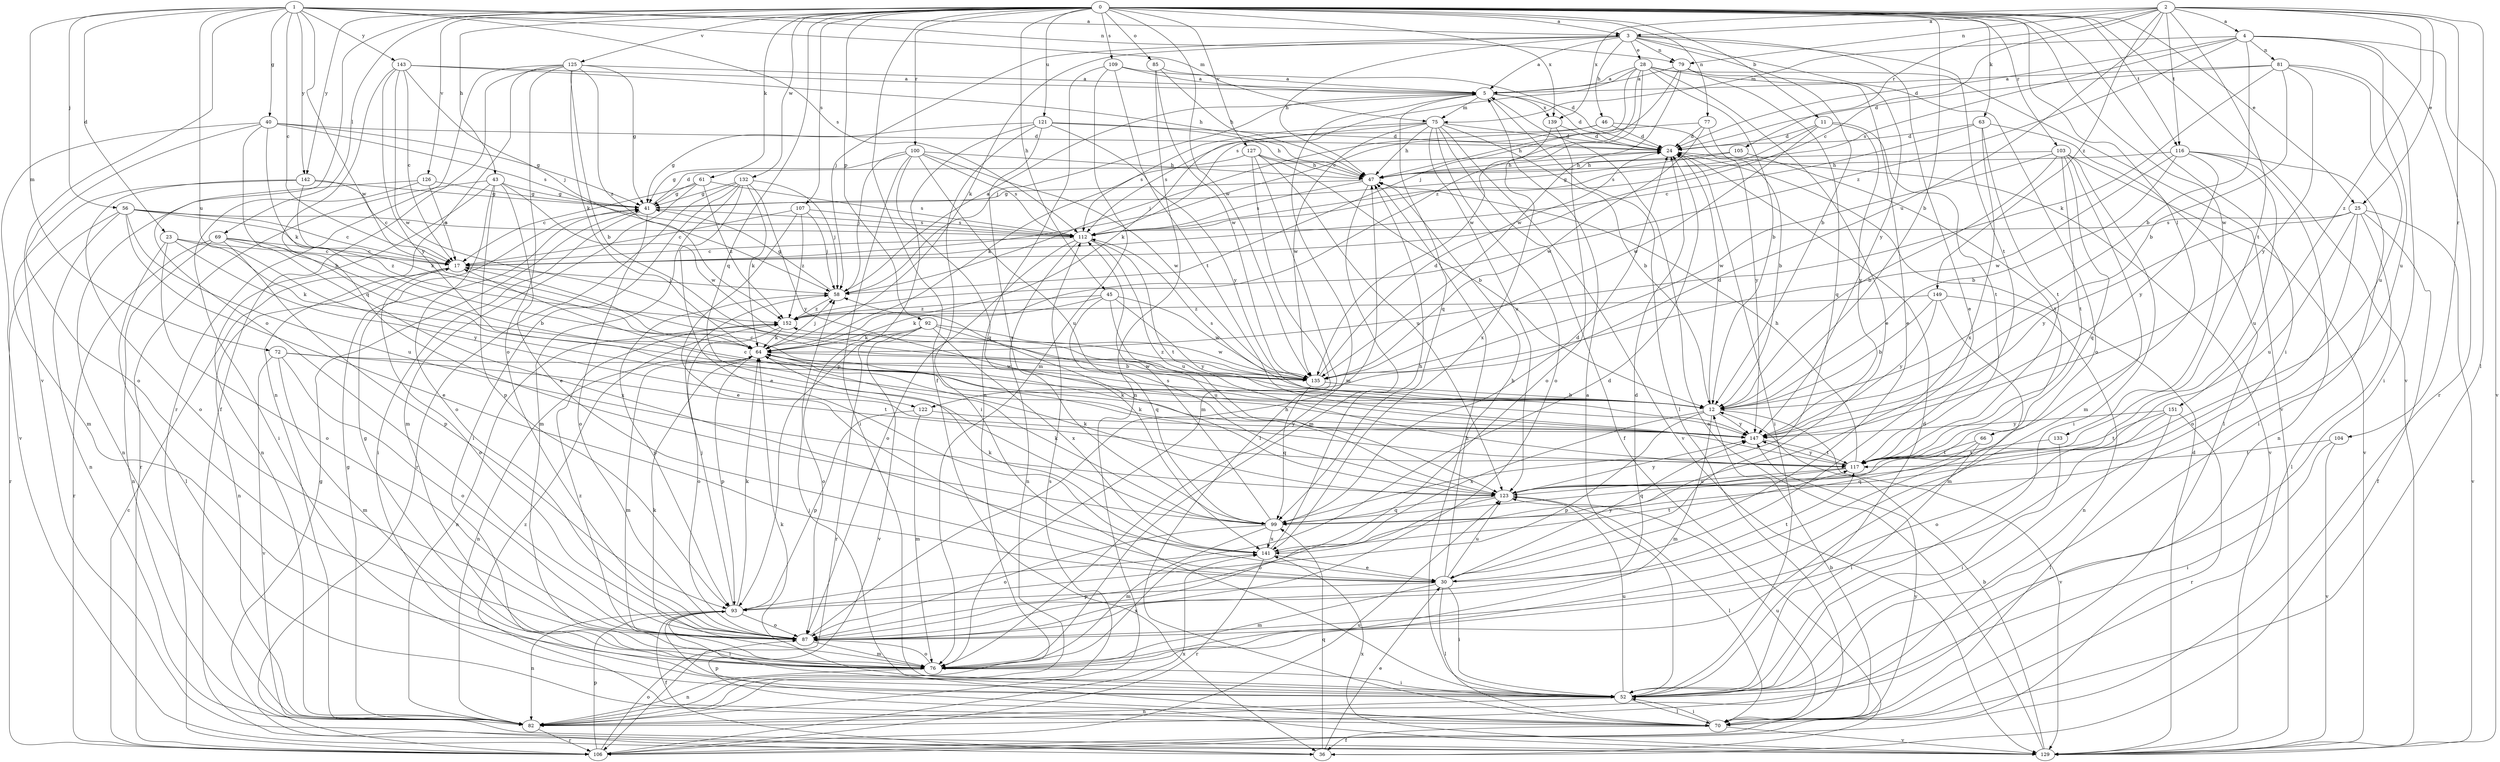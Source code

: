 strict digraph  {
0;
1;
2;
3;
4;
5;
11;
12;
17;
23;
24;
25;
28;
30;
36;
40;
41;
43;
45;
46;
47;
52;
56;
58;
61;
63;
64;
66;
69;
70;
72;
75;
76;
77;
79;
81;
82;
85;
87;
92;
93;
99;
100;
103;
104;
105;
106;
107;
109;
112;
116;
117;
121;
122;
123;
125;
126;
127;
129;
132;
133;
135;
139;
141;
142;
143;
147;
149;
151;
152;
0 -> 3  [label=a];
0 -> 11  [label=b];
0 -> 12  [label=b];
0 -> 25  [label=e];
0 -> 36  [label=f];
0 -> 43  [label=h];
0 -> 45  [label=h];
0 -> 52  [label=i];
0 -> 61  [label=k];
0 -> 63  [label=k];
0 -> 66  [label=l];
0 -> 69  [label=l];
0 -> 77  [label=n];
0 -> 85  [label=o];
0 -> 87  [label=o];
0 -> 92  [label=p];
0 -> 99  [label=q];
0 -> 100  [label=r];
0 -> 103  [label=r];
0 -> 107  [label=s];
0 -> 109  [label=s];
0 -> 116  [label=t];
0 -> 121  [label=u];
0 -> 125  [label=v];
0 -> 126  [label=v];
0 -> 127  [label=v];
0 -> 129  [label=v];
0 -> 132  [label=w];
0 -> 133  [label=w];
0 -> 135  [label=w];
0 -> 139  [label=x];
0 -> 142  [label=y];
1 -> 3  [label=a];
1 -> 17  [label=c];
1 -> 23  [label=d];
1 -> 40  [label=g];
1 -> 56  [label=j];
1 -> 72  [label=m];
1 -> 75  [label=m];
1 -> 79  [label=n];
1 -> 112  [label=s];
1 -> 122  [label=u];
1 -> 129  [label=v];
1 -> 135  [label=w];
1 -> 142  [label=y];
1 -> 143  [label=y];
2 -> 3  [label=a];
2 -> 4  [label=a];
2 -> 17  [label=c];
2 -> 25  [label=e];
2 -> 70  [label=l];
2 -> 79  [label=n];
2 -> 104  [label=r];
2 -> 105  [label=r];
2 -> 116  [label=t];
2 -> 117  [label=t];
2 -> 122  [label=u];
2 -> 139  [label=x];
2 -> 149  [label=z];
2 -> 151  [label=z];
3 -> 5  [label=a];
3 -> 12  [label=b];
3 -> 28  [label=e];
3 -> 30  [label=e];
3 -> 46  [label=h];
3 -> 47  [label=h];
3 -> 58  [label=j];
3 -> 64  [label=k];
3 -> 79  [label=n];
3 -> 117  [label=t];
3 -> 147  [label=y];
4 -> 12  [label=b];
4 -> 24  [label=d];
4 -> 75  [label=m];
4 -> 81  [label=n];
4 -> 106  [label=r];
4 -> 112  [label=s];
4 -> 123  [label=u];
4 -> 129  [label=v];
4 -> 152  [label=z];
5 -> 24  [label=d];
5 -> 58  [label=j];
5 -> 70  [label=l];
5 -> 75  [label=m];
5 -> 76  [label=m];
5 -> 99  [label=q];
5 -> 139  [label=x];
11 -> 24  [label=d];
11 -> 112  [label=s];
11 -> 117  [label=t];
11 -> 135  [label=w];
11 -> 147  [label=y];
12 -> 17  [label=c];
12 -> 24  [label=d];
12 -> 76  [label=m];
12 -> 93  [label=p];
12 -> 112  [label=s];
12 -> 129  [label=v];
12 -> 141  [label=x];
12 -> 147  [label=y];
17 -> 58  [label=j];
17 -> 82  [label=n];
17 -> 87  [label=o];
23 -> 17  [label=c];
23 -> 64  [label=k];
23 -> 70  [label=l];
23 -> 87  [label=o];
23 -> 147  [label=y];
24 -> 47  [label=h];
24 -> 52  [label=i];
24 -> 129  [label=v];
25 -> 36  [label=f];
25 -> 70  [label=l];
25 -> 87  [label=o];
25 -> 112  [label=s];
25 -> 123  [label=u];
25 -> 129  [label=v];
25 -> 147  [label=y];
28 -> 5  [label=a];
28 -> 12  [label=b];
28 -> 17  [label=c];
28 -> 30  [label=e];
28 -> 87  [label=o];
28 -> 112  [label=s];
28 -> 129  [label=v];
28 -> 135  [label=w];
28 -> 152  [label=z];
30 -> 47  [label=h];
30 -> 52  [label=i];
30 -> 70  [label=l];
30 -> 76  [label=m];
30 -> 93  [label=p];
30 -> 117  [label=t];
30 -> 123  [label=u];
30 -> 147  [label=y];
36 -> 30  [label=e];
36 -> 41  [label=g];
36 -> 99  [label=q];
40 -> 12  [label=b];
40 -> 24  [label=d];
40 -> 41  [label=g];
40 -> 64  [label=k];
40 -> 87  [label=o];
40 -> 112  [label=s];
40 -> 129  [label=v];
41 -> 24  [label=d];
41 -> 52  [label=i];
41 -> 87  [label=o];
41 -> 112  [label=s];
43 -> 30  [label=e];
43 -> 41  [label=g];
43 -> 82  [label=n];
43 -> 87  [label=o];
43 -> 93  [label=p];
43 -> 106  [label=r];
43 -> 135  [label=w];
45 -> 64  [label=k];
45 -> 99  [label=q];
45 -> 123  [label=u];
45 -> 135  [label=w];
45 -> 147  [label=y];
45 -> 152  [label=z];
46 -> 24  [label=d];
46 -> 58  [label=j];
46 -> 112  [label=s];
46 -> 147  [label=y];
47 -> 41  [label=g];
47 -> 76  [label=m];
47 -> 112  [label=s];
52 -> 5  [label=a];
52 -> 24  [label=d];
52 -> 47  [label=h];
52 -> 64  [label=k];
52 -> 70  [label=l];
52 -> 82  [label=n];
52 -> 123  [label=u];
56 -> 17  [label=c];
56 -> 30  [label=e];
56 -> 82  [label=n];
56 -> 106  [label=r];
56 -> 112  [label=s];
56 -> 123  [label=u];
56 -> 152  [label=z];
58 -> 5  [label=a];
58 -> 41  [label=g];
58 -> 93  [label=p];
58 -> 152  [label=z];
61 -> 17  [label=c];
61 -> 41  [label=g];
61 -> 76  [label=m];
61 -> 112  [label=s];
61 -> 152  [label=z];
63 -> 17  [label=c];
63 -> 24  [label=d];
63 -> 70  [label=l];
63 -> 117  [label=t];
63 -> 141  [label=x];
64 -> 58  [label=j];
64 -> 76  [label=m];
64 -> 82  [label=n];
64 -> 93  [label=p];
64 -> 135  [label=w];
66 -> 52  [label=i];
66 -> 99  [label=q];
66 -> 117  [label=t];
69 -> 12  [label=b];
69 -> 17  [label=c];
69 -> 82  [label=n];
69 -> 93  [label=p];
69 -> 106  [label=r];
69 -> 141  [label=x];
70 -> 12  [label=b];
70 -> 36  [label=f];
70 -> 52  [label=i];
70 -> 58  [label=j];
70 -> 93  [label=p];
70 -> 123  [label=u];
70 -> 129  [label=v];
70 -> 152  [label=z];
72 -> 76  [label=m];
72 -> 87  [label=o];
72 -> 117  [label=t];
72 -> 129  [label=v];
72 -> 135  [label=w];
75 -> 12  [label=b];
75 -> 24  [label=d];
75 -> 36  [label=f];
75 -> 47  [label=h];
75 -> 64  [label=k];
75 -> 87  [label=o];
75 -> 112  [label=s];
75 -> 123  [label=u];
75 -> 129  [label=v];
75 -> 135  [label=w];
76 -> 41  [label=g];
76 -> 52  [label=i];
76 -> 64  [label=k];
76 -> 82  [label=n];
76 -> 87  [label=o];
76 -> 141  [label=x];
76 -> 152  [label=z];
77 -> 12  [label=b];
77 -> 24  [label=d];
77 -> 47  [label=h];
77 -> 135  [label=w];
79 -> 5  [label=a];
79 -> 30  [label=e];
79 -> 58  [label=j];
79 -> 99  [label=q];
79 -> 135  [label=w];
81 -> 5  [label=a];
81 -> 12  [label=b];
81 -> 24  [label=d];
81 -> 52  [label=i];
81 -> 64  [label=k];
81 -> 123  [label=u];
81 -> 147  [label=y];
82 -> 41  [label=g];
82 -> 106  [label=r];
82 -> 112  [label=s];
85 -> 5  [label=a];
85 -> 47  [label=h];
85 -> 82  [label=n];
85 -> 135  [label=w];
87 -> 24  [label=d];
87 -> 47  [label=h];
87 -> 76  [label=m];
92 -> 12  [label=b];
92 -> 64  [label=k];
92 -> 87  [label=o];
92 -> 106  [label=r];
92 -> 129  [label=v];
92 -> 135  [label=w];
92 -> 141  [label=x];
93 -> 24  [label=d];
93 -> 36  [label=f];
93 -> 52  [label=i];
93 -> 58  [label=j];
93 -> 64  [label=k];
93 -> 82  [label=n];
93 -> 87  [label=o];
99 -> 24  [label=d];
99 -> 64  [label=k];
99 -> 76  [label=m];
99 -> 87  [label=o];
99 -> 112  [label=s];
99 -> 141  [label=x];
100 -> 41  [label=g];
100 -> 47  [label=h];
100 -> 52  [label=i];
100 -> 58  [label=j];
100 -> 99  [label=q];
100 -> 112  [label=s];
100 -> 123  [label=u];
100 -> 135  [label=w];
103 -> 12  [label=b];
103 -> 47  [label=h];
103 -> 52  [label=i];
103 -> 76  [label=m];
103 -> 99  [label=q];
103 -> 117  [label=t];
103 -> 129  [label=v];
103 -> 135  [label=w];
104 -> 52  [label=i];
104 -> 117  [label=t];
104 -> 129  [label=v];
105 -> 41  [label=g];
105 -> 47  [label=h];
105 -> 117  [label=t];
106 -> 17  [label=c];
106 -> 87  [label=o];
106 -> 93  [label=p];
106 -> 123  [label=u];
106 -> 141  [label=x];
106 -> 147  [label=y];
107 -> 17  [label=c];
107 -> 30  [label=e];
107 -> 58  [label=j];
107 -> 112  [label=s];
107 -> 152  [label=z];
109 -> 5  [label=a];
109 -> 24  [label=d];
109 -> 76  [label=m];
109 -> 82  [label=n];
109 -> 117  [label=t];
112 -> 17  [label=c];
112 -> 82  [label=n];
112 -> 87  [label=o];
112 -> 117  [label=t];
112 -> 123  [label=u];
116 -> 12  [label=b];
116 -> 47  [label=h];
116 -> 52  [label=i];
116 -> 82  [label=n];
116 -> 123  [label=u];
116 -> 135  [label=w];
116 -> 147  [label=y];
117 -> 47  [label=h];
117 -> 64  [label=k];
117 -> 99  [label=q];
117 -> 123  [label=u];
117 -> 147  [label=y];
121 -> 24  [label=d];
121 -> 41  [label=g];
121 -> 47  [label=h];
121 -> 52  [label=i];
121 -> 93  [label=p];
121 -> 141  [label=x];
121 -> 147  [label=y];
122 -> 76  [label=m];
122 -> 93  [label=p];
122 -> 147  [label=y];
123 -> 58  [label=j];
123 -> 64  [label=k];
123 -> 70  [label=l];
123 -> 87  [label=o];
123 -> 99  [label=q];
123 -> 147  [label=y];
125 -> 5  [label=a];
125 -> 12  [label=b];
125 -> 36  [label=f];
125 -> 41  [label=g];
125 -> 64  [label=k];
125 -> 82  [label=n];
125 -> 87  [label=o];
125 -> 106  [label=r];
125 -> 152  [label=z];
126 -> 17  [label=c];
126 -> 41  [label=g];
126 -> 52  [label=i];
126 -> 82  [label=n];
127 -> 12  [label=b];
127 -> 47  [label=h];
127 -> 64  [label=k];
127 -> 70  [label=l];
127 -> 76  [label=m];
127 -> 123  [label=u];
129 -> 5  [label=a];
129 -> 12  [label=b];
129 -> 24  [label=d];
129 -> 141  [label=x];
132 -> 30  [label=e];
132 -> 41  [label=g];
132 -> 52  [label=i];
132 -> 58  [label=j];
132 -> 64  [label=k];
132 -> 76  [label=m];
132 -> 106  [label=r];
132 -> 147  [label=y];
133 -> 52  [label=i];
133 -> 117  [label=t];
135 -> 12  [label=b];
135 -> 24  [label=d];
135 -> 99  [label=q];
135 -> 152  [label=z];
139 -> 24  [label=d];
139 -> 87  [label=o];
139 -> 141  [label=x];
141 -> 30  [label=e];
141 -> 47  [label=h];
141 -> 64  [label=k];
141 -> 106  [label=r];
141 -> 117  [label=t];
142 -> 17  [label=c];
142 -> 41  [label=g];
142 -> 64  [label=k];
142 -> 76  [label=m];
142 -> 87  [label=o];
143 -> 5  [label=a];
143 -> 17  [label=c];
143 -> 47  [label=h];
143 -> 58  [label=j];
143 -> 99  [label=q];
143 -> 135  [label=w];
143 -> 147  [label=y];
147 -> 17  [label=c];
147 -> 64  [label=k];
147 -> 117  [label=t];
149 -> 12  [label=b];
149 -> 76  [label=m];
149 -> 82  [label=n];
149 -> 147  [label=y];
149 -> 152  [label=z];
151 -> 70  [label=l];
151 -> 87  [label=o];
151 -> 106  [label=r];
151 -> 117  [label=t];
151 -> 147  [label=y];
152 -> 64  [label=k];
152 -> 82  [label=n];
152 -> 87  [label=o];
}
